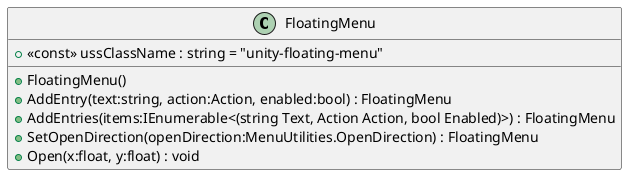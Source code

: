 @startuml
class FloatingMenu {
    + <<const>> ussClassName : string = "unity-floating-menu"
    + FloatingMenu()
    + AddEntry(text:string, action:Action, enabled:bool) : FloatingMenu
    + AddEntries(items:IEnumerable<(string Text, Action Action, bool Enabled)>) : FloatingMenu
    + SetOpenDirection(openDirection:MenuUtilities.OpenDirection) : FloatingMenu
    + Open(x:float, y:float) : void
}
@enduml
